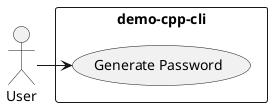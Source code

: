 @startuml UseCase
actor "User" as user

rectangle demo-cpp-cli {
  usecase "Generate Password" as generatePassword
}

user -> generatePassword
@enduml